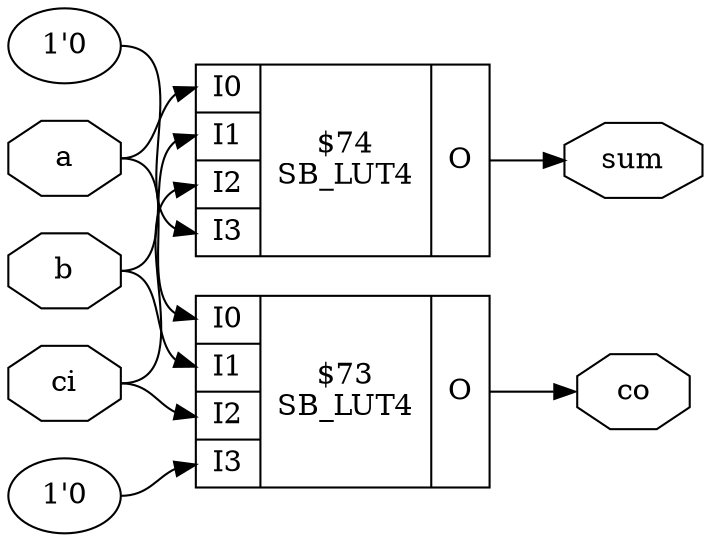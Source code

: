 digraph "fulladderS" {
rankdir="LR";
remincross=true;
n2 [ shape=octagon, label="a", color="black", fontcolor="black" ];
n3 [ shape=octagon, label="b", color="black", fontcolor="black" ];
n4 [ shape=octagon, label="ci", color="black", fontcolor="black" ];
n5 [ shape=octagon, label="co", color="black", fontcolor="black" ];
n6 [ shape=octagon, label="sum", color="black", fontcolor="black" ];
v0 [ label="1'0" ];
c12 [ shape=record, label="{{<p7> I0|<p8> I1|<p9> I2|<p10> I3}|$73\nSB_LUT4|{<p11> O}}" ];
v1 [ label="1'0" ];
c13 [ shape=record, label="{{<p7> I0|<p8> I1|<p9> I2|<p10> I3}|$74\nSB_LUT4|{<p11> O}}" ];
n2:e -> c12:p7:w [color="black", label=""];
n2:e -> c13:p7:w [color="black", label=""];
n3:e -> c12:p8:w [color="black", label=""];
n3:e -> c13:p8:w [color="black", label=""];
n4:e -> c12:p9:w [color="black", label=""];
n4:e -> c13:p9:w [color="black", label=""];
c12:p11:e -> n5:w [color="black", label=""];
c13:p11:e -> n6:w [color="black", label=""];
v0:e -> c12:p10:w [color="black", label=""];
v1:e -> c13:p10:w [color="black", label=""];
}
